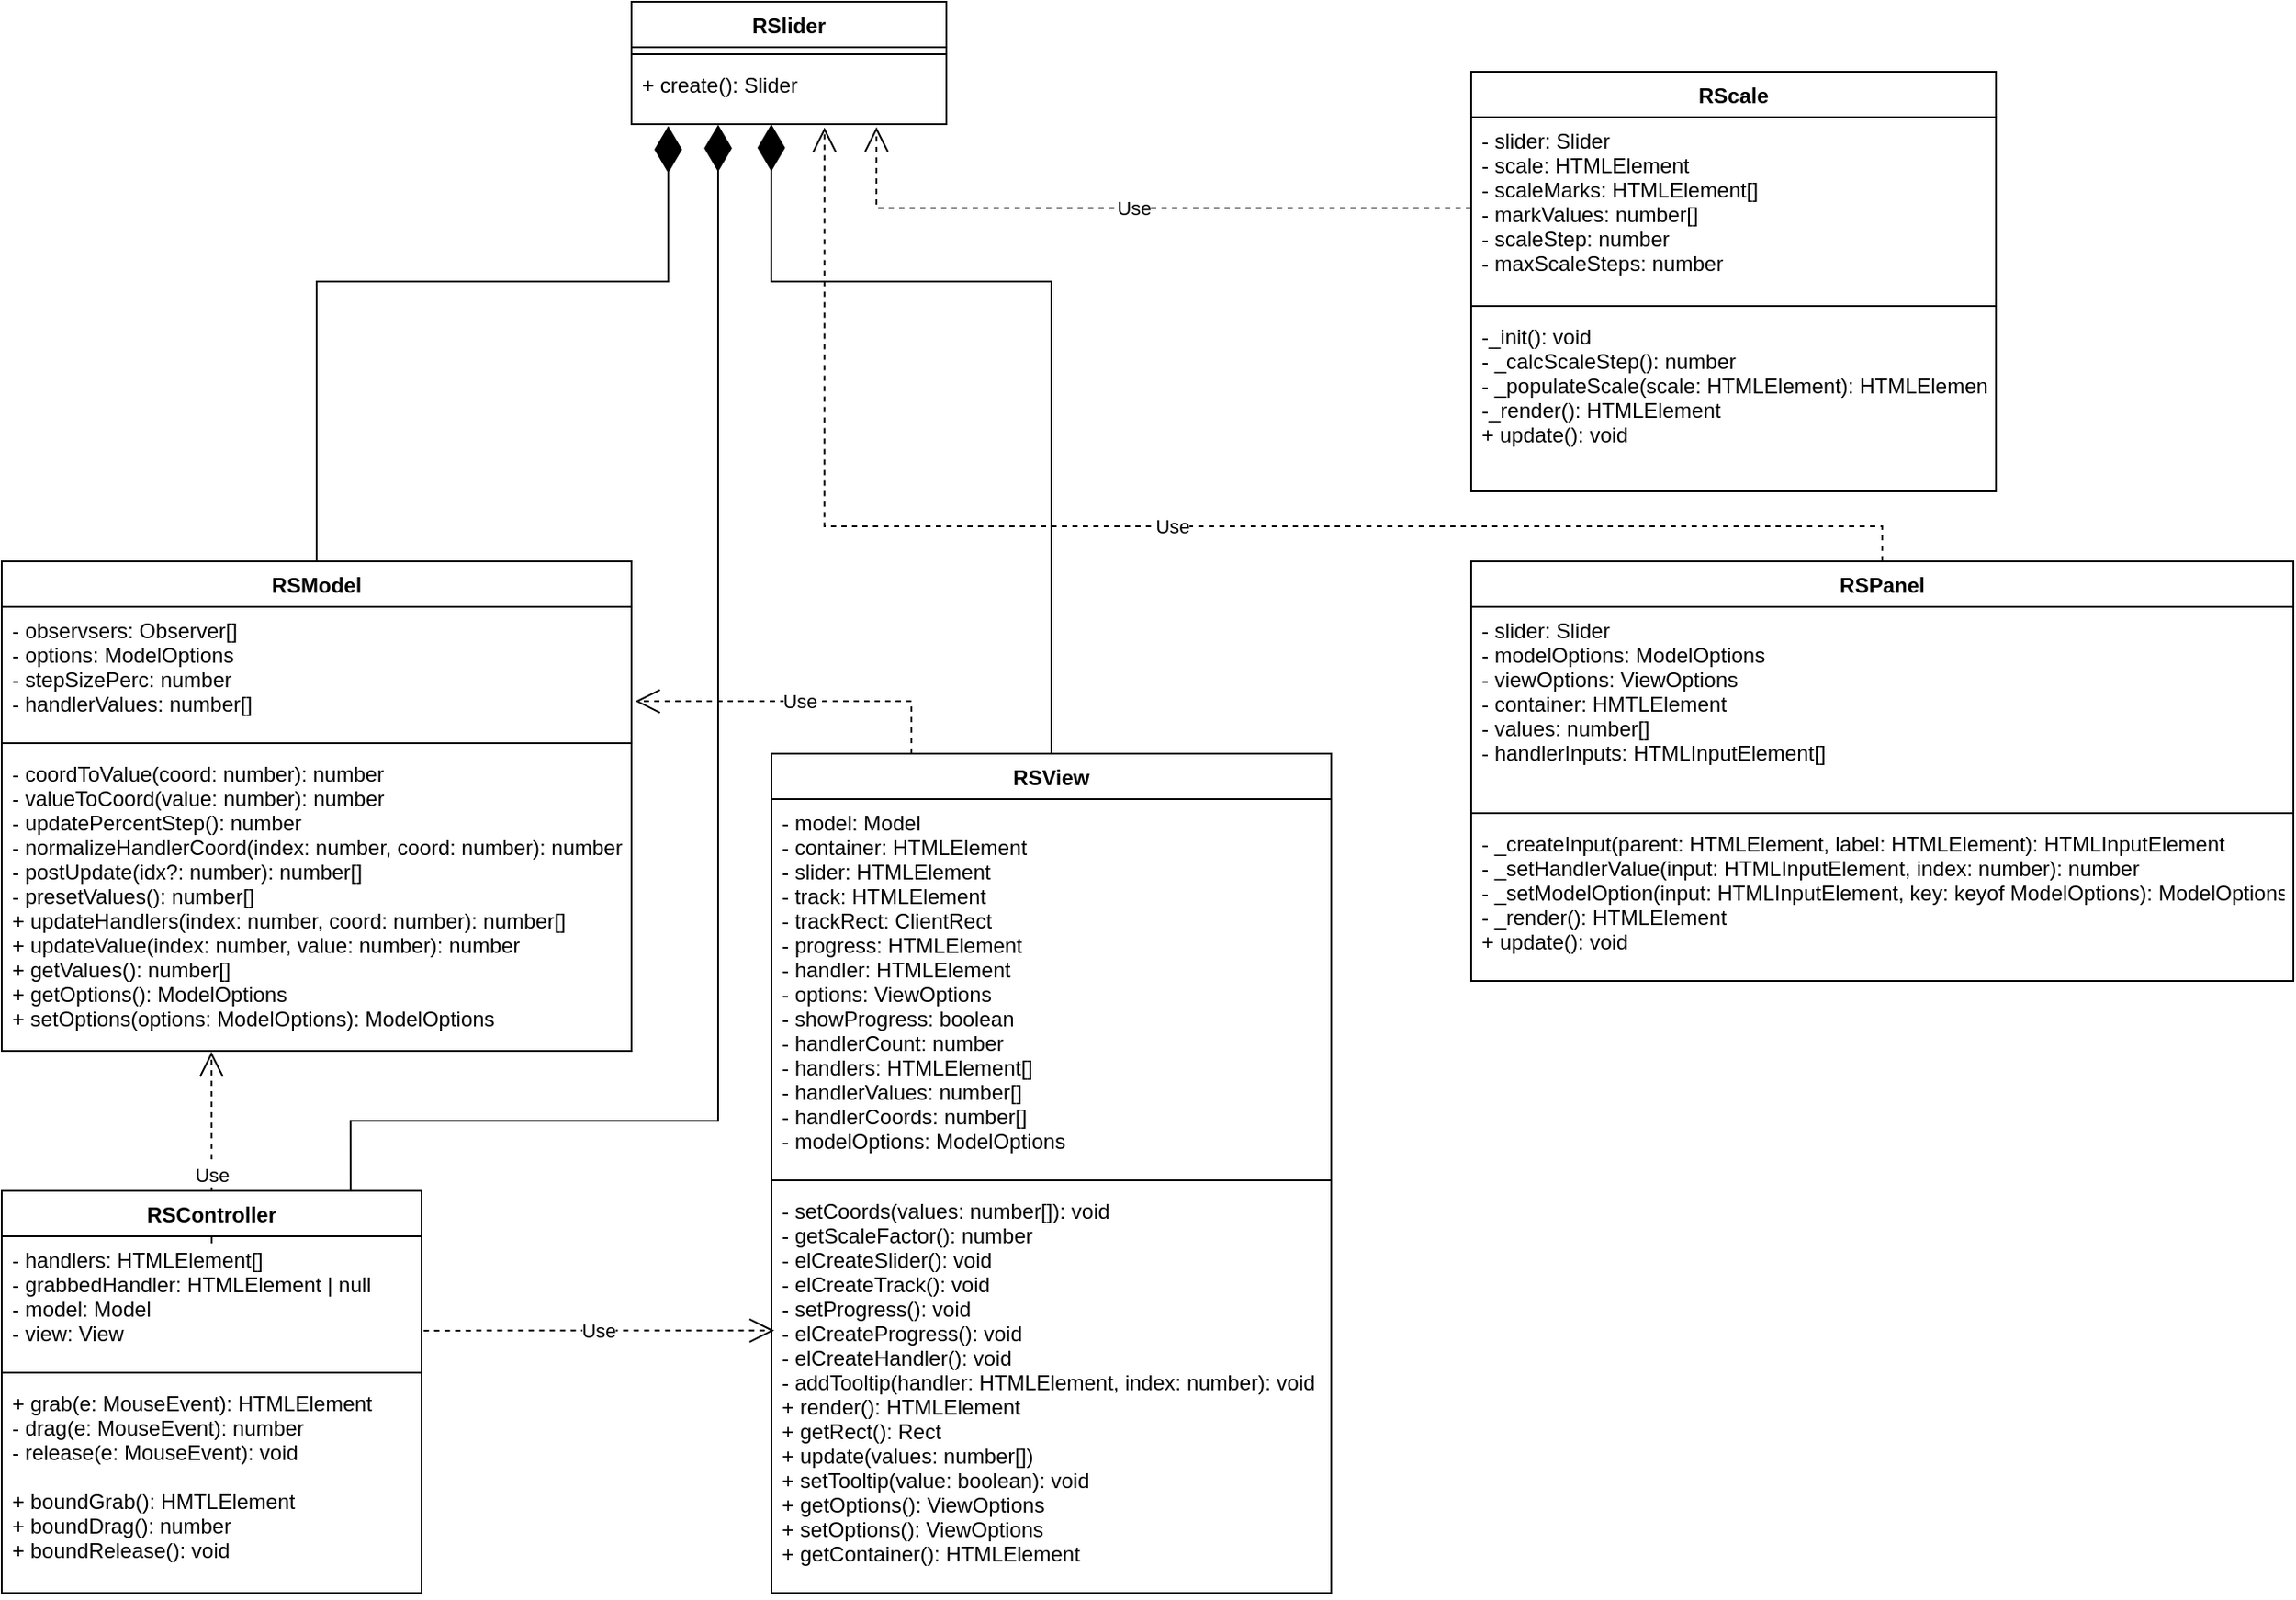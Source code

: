 <mxfile version="14.0.1" type="github"><diagram name="Page-1" id="e7e014a7-5840-1c2e-5031-d8a46d1fe8dd"><mxGraphModel dx="3224" dy="2119" grid="1" gridSize="10" guides="1" tooltips="1" connect="1" arrows="1" fold="1" page="1" pageScale="1" pageWidth="1654" pageHeight="1169" background="#ffffff" math="0" shadow="0"><root><mxCell id="0"/><mxCell id="1" parent="0"/><mxCell id="_oAndvX0T6e25N6GrR1r-17" value="Use" style="endArrow=open;endSize=12;dashed=1;html=1;exitX=0.5;exitY=0;exitDx=0;exitDy=0;rounded=0;edgeStyle=orthogonalEdgeStyle;entryX=0.333;entryY=1.003;entryDx=0;entryDy=0;entryPerimeter=0;" parent="1" source="sZPQhWySmtLSO1WHRSm4-10" edge="1" target="8zIwxHtVrvRvd8Fbyidc-56"><mxGeometry width="160" relative="1" as="geometry"><mxPoint x="-1490" y="380" as="sourcePoint"/><mxPoint x="-1480" y="-460" as="targetPoint"/><Array as="points"><mxPoint x="-1480" y="-410"/></Array></mxGeometry></mxCell><mxCell id="_oAndvX0T6e25N6GrR1r-18" value="Use" style="endArrow=open;endSize=12;dashed=1;html=1;edgeStyle=orthogonalEdgeStyle;rounded=0;exitX=1.005;exitY=0.729;exitDx=0;exitDy=0;exitPerimeter=0;entryX=0.005;entryY=0.353;entryDx=0;entryDy=0;entryPerimeter=0;" parent="1" source="sZPQhWySmtLSO1WHRSm4-11" target="sZPQhWySmtLSO1WHRSm4-9" edge="1"><mxGeometry width="160" relative="1" as="geometry"><mxPoint x="-1310" y="-180" as="sourcePoint"/><mxPoint x="-1270" y="329.998" as="targetPoint"/><Array as="points"/></mxGeometry></mxCell><mxCell id="_oAndvX0T6e25N6GrR1r-19" value="Use" style="endArrow=open;endSize=12;dashed=1;html=1;exitX=0.25;exitY=0;exitDx=0;exitDy=0;edgeStyle=orthogonalEdgeStyle;rounded=0;entryX=1.006;entryY=0.73;entryDx=0;entryDy=0;entryPerimeter=0;" parent="1" source="sZPQhWySmtLSO1WHRSm4-6" target="8zIwxHtVrvRvd8Fbyidc-54" edge="1"><mxGeometry width="160" relative="1" as="geometry"><mxPoint x="-790" y="370.23" as="sourcePoint"/><mxPoint x="-1235" y="-696" as="targetPoint"/></mxGeometry></mxCell><mxCell id="QMW7Z5n7f-PWt7L25ZWz-39" value="" style="endArrow=diamondThin;endFill=1;endSize=24;html=1;exitX=0.831;exitY=0.004;exitDx=0;exitDy=0;exitPerimeter=0;rounded=0;edgeStyle=orthogonalEdgeStyle;entryX=0.275;entryY=1.009;entryDx=0;entryDy=0;entryPerimeter=0;" parent="1" source="sZPQhWySmtLSO1WHRSm4-10" target="QMW7Z5n7f-PWt7L25ZWz-3" edge="1"><mxGeometry width="160" relative="1" as="geometry"><mxPoint x="-1280" y="-560" as="sourcePoint"/><mxPoint x="-1191" y="-1007" as="targetPoint"/><Array as="points"><mxPoint x="-1401" y="-480"/><mxPoint x="-1190" y="-480"/></Array></mxGeometry></mxCell><mxCell id="QMW7Z5n7f-PWt7L25ZWz-40" value="" style="endArrow=diamondThin;endFill=1;endSize=24;html=1;exitX=0.5;exitY=0;exitDx=0;exitDy=0;edgeStyle=orthogonalEdgeStyle;rounded=0;entryX=0.444;entryY=1;entryDx=0;entryDy=0;entryPerimeter=0;" parent="1" source="sZPQhWySmtLSO1WHRSm4-6" target="QMW7Z5n7f-PWt7L25ZWz-3" edge="1"><mxGeometry width="160" relative="1" as="geometry"><mxPoint x="-1200" y="-880" as="sourcePoint"/><mxPoint x="-1160" y="-1010" as="targetPoint"/><Array as="points"><mxPoint x="-1000" y="-960"/><mxPoint x="-1160" y="-960"/></Array></mxGeometry></mxCell><mxCell id="QMW7Z5n7f-PWt7L25ZWz-1" value="RSlider" style="swimlane;fontStyle=1;align=center;verticalAlign=top;childLayout=stackLayout;horizontal=1;startSize=26;horizontalStack=0;resizeParent=1;resizeParentMax=0;resizeLast=0;collapsible=1;marginBottom=0;swimlaneLine=1;glass=0;shadow=0;sketch=0;rounded=0;" parent="1" vertex="1"><mxGeometry x="-1240" y="-1120" width="180" height="70" as="geometry"><mxRectangle x="40" y="40" width="80" height="26" as="alternateBounds"/></mxGeometry></mxCell><mxCell id="QMW7Z5n7f-PWt7L25ZWz-2" value="" style="line;strokeWidth=1;fillColor=none;align=left;verticalAlign=middle;spacingTop=-1;spacingLeft=3;spacingRight=3;rotatable=0;labelPosition=right;points=[];portConstraint=eastwest;" parent="QMW7Z5n7f-PWt7L25ZWz-1" vertex="1"><mxGeometry y="26" width="180" height="8" as="geometry"/></mxCell><mxCell id="QMW7Z5n7f-PWt7L25ZWz-3" value="+ create(): Slider" style="text;strokeColor=none;fillColor=none;align=left;verticalAlign=top;spacingLeft=4;spacingRight=4;overflow=hidden;rotatable=0;points=[[0,0.5],[1,0.5]];portConstraint=eastwest;" parent="QMW7Z5n7f-PWt7L25ZWz-1" vertex="1"><mxGeometry y="34" width="180" height="36" as="geometry"/></mxCell><mxCell id="8zIwxHtVrvRvd8Fbyidc-53" value="RSModel" style="swimlane;fontStyle=1;align=center;verticalAlign=top;childLayout=stackLayout;horizontal=1;startSize=26;horizontalStack=0;resizeParent=1;resizeParentMax=0;resizeLast=0;collapsible=1;marginBottom=0;swimlaneLine=1;glass=0;shadow=0;sketch=0;rounded=0;" parent="1" vertex="1"><mxGeometry x="-1600" y="-800" width="360" height="280" as="geometry"><mxRectangle x="40" y="40" width="80" height="26" as="alternateBounds"/></mxGeometry></mxCell><mxCell id="8zIwxHtVrvRvd8Fbyidc-54" value="- observsers: Observer[]&#xA;- options: ModelOptions&#xA;- stepSizePerc: number&#xA;- handlerValues: number[]" style="text;strokeColor=none;fillColor=none;align=left;verticalAlign=top;spacingLeft=4;spacingRight=4;overflow=hidden;rotatable=0;points=[[0,0.5],[1,0.5]];portConstraint=eastwest;" parent="8zIwxHtVrvRvd8Fbyidc-53" vertex="1"><mxGeometry y="26" width="360" height="74" as="geometry"/></mxCell><mxCell id="8zIwxHtVrvRvd8Fbyidc-55" value="" style="line;strokeWidth=1;fillColor=none;align=left;verticalAlign=middle;spacingTop=-1;spacingLeft=3;spacingRight=3;rotatable=0;labelPosition=right;points=[];portConstraint=eastwest;" parent="8zIwxHtVrvRvd8Fbyidc-53" vertex="1"><mxGeometry y="100" width="360" height="8" as="geometry"/></mxCell><mxCell id="8zIwxHtVrvRvd8Fbyidc-56" value="- coordToValue(coord: number): number&#xA;- valueToCoord(value: number): number&#xA;- updatePercentStep(): number&#xA;- normalizeHandlerCoord(index: number, coord: number): number&#xA;- postUpdate(idx?: number): number[]&#xA;- presetValues(): number[]&#xA;+ updateHandlers(index: number, coord: number): number[]&#xA;+ updateValue(index: number, value: number): number&#xA;+ getValues(): number[]&#xA;+ getOptions(): ModelOptions&#xA;+ setOptions(options: ModelOptions): ModelOptions&#xA;&#xA;" style="text;strokeColor=none;fillColor=none;align=left;verticalAlign=top;spacingLeft=4;spacingRight=4;overflow=hidden;rotatable=0;points=[[0,0.5],[1,0.5]];portConstraint=eastwest;" parent="8zIwxHtVrvRvd8Fbyidc-53" vertex="1"><mxGeometry y="108" width="360" height="172" as="geometry"/></mxCell><mxCell id="sZPQhWySmtLSO1WHRSm4-6" value="RSView" style="swimlane;fontStyle=1;align=center;verticalAlign=top;childLayout=stackLayout;horizontal=1;startSize=26;horizontalStack=0;resizeParent=1;resizeParentMax=0;resizeLast=0;collapsible=1;marginBottom=0;swimlaneLine=1;glass=0;shadow=0;sketch=0;rounded=0;" parent="1" vertex="1"><mxGeometry x="-1160" y="-690" width="320" height="480" as="geometry"><mxRectangle x="40" y="40" width="80" height="26" as="alternateBounds"/></mxGeometry></mxCell><mxCell id="sZPQhWySmtLSO1WHRSm4-7" value="- model: Model&#xA;- container: HTMLElement&#xA;- slider: HTMLElement&#xA;- track: HTMLElement&#xA;- trackRect: ClientRect&#xA;- progress: HTMLElement&#xA;- handler: HTMLElement&#xA;- options: ViewOptions&#xA;- showProgress: boolean&#xA;- handlerCount: number&#xA;- handlers: HTMLElement[]&#xA;- handlerValues: number[]&#xA;- handlerCoords: number[]&#xA;- modelOptions: ModelOptions&#xA;&#xA;" style="text;strokeColor=none;fillColor=none;align=left;verticalAlign=top;spacingLeft=4;spacingRight=4;overflow=hidden;rotatable=0;points=[[0,0.5],[1,0.5]];portConstraint=eastwest;" parent="sZPQhWySmtLSO1WHRSm4-6" vertex="1"><mxGeometry y="26" width="320" height="214" as="geometry"/></mxCell><mxCell id="sZPQhWySmtLSO1WHRSm4-8" value="" style="line;strokeWidth=1;fillColor=none;align=left;verticalAlign=middle;spacingTop=-1;spacingLeft=3;spacingRight=3;rotatable=0;labelPosition=right;points=[];portConstraint=eastwest;" parent="sZPQhWySmtLSO1WHRSm4-6" vertex="1"><mxGeometry y="240" width="320" height="8" as="geometry"/></mxCell><mxCell id="sZPQhWySmtLSO1WHRSm4-9" value="- setCoords(values: number[]): void&#xA;- getScaleFactor(): number&#xA;- elCreateSlider(): void&#xA;- elCreateTrack(): void&#xA;- setProgress(): void&#xA;- elCreateProgress(): void&#xA;- elCreateHandler(): void&#xA;- addTooltip(handler: HTMLElement, index: number): void&#xA;+ render(): HTMLElement&#xA;+ getRect(): Rect&#xA;+ update(values: number[])&#xA;+ setTooltip(value: boolean): void&#xA;+ getOptions(): ViewOptions&#xA;+ setOptions(): ViewOptions&#xA;+ getContainer(): HTMLElement&#xA;&#xA;" style="text;strokeColor=none;fillColor=none;align=left;verticalAlign=top;spacingLeft=4;spacingRight=4;overflow=hidden;rotatable=0;points=[[0,0.5],[1,0.5]];portConstraint=eastwest;" parent="sZPQhWySmtLSO1WHRSm4-6" vertex="1"><mxGeometry y="248" width="320" height="232" as="geometry"/></mxCell><mxCell id="sZPQhWySmtLSO1WHRSm4-10" value="RSController" style="swimlane;fontStyle=1;align=center;verticalAlign=top;childLayout=stackLayout;horizontal=1;startSize=26;horizontalStack=0;resizeParent=1;resizeParentMax=0;resizeLast=0;collapsible=1;marginBottom=0;swimlaneLine=1;glass=0;shadow=0;sketch=0;rounded=0;" parent="1" vertex="1"><mxGeometry x="-1600" y="-440" width="240" height="230" as="geometry"><mxRectangle x="40" y="40" width="80" height="26" as="alternateBounds"/></mxGeometry></mxCell><mxCell id="sZPQhWySmtLSO1WHRSm4-11" value="- handlers: HTMLElement[]&#xA;- grabbedHandler: HTMLElement | null&#xA;- model: Model&#xA;- view: View&#xA;" style="text;strokeColor=none;fillColor=none;align=left;verticalAlign=top;spacingLeft=4;spacingRight=4;overflow=hidden;rotatable=0;points=[[0,0.5],[1,0.5]];portConstraint=eastwest;" parent="sZPQhWySmtLSO1WHRSm4-10" vertex="1"><mxGeometry y="26" width="240" height="74" as="geometry"/></mxCell><mxCell id="sZPQhWySmtLSO1WHRSm4-12" value="" style="line;strokeWidth=1;fillColor=none;align=left;verticalAlign=middle;spacingTop=-1;spacingLeft=3;spacingRight=3;rotatable=0;labelPosition=right;points=[];portConstraint=eastwest;" parent="sZPQhWySmtLSO1WHRSm4-10" vertex="1"><mxGeometry y="100" width="240" height="8" as="geometry"/></mxCell><mxCell id="sZPQhWySmtLSO1WHRSm4-13" value="+ grab(e: MouseEvent): HTMLElement&#xA;- drag(e: MouseEvent): number&#xA;- release(e: MouseEvent): void&#xA;&#xA;+ boundGrab(): HMTLElement&#xA;+ boundDrag(): number&#xA;+ boundRelease(): void&#xA;&#xA;" style="text;strokeColor=none;fillColor=none;align=left;verticalAlign=top;spacingLeft=4;spacingRight=4;overflow=hidden;rotatable=0;points=[[0,0.5],[1,0.5]];portConstraint=eastwest;" parent="sZPQhWySmtLSO1WHRSm4-10" vertex="1"><mxGeometry y="108" width="240" height="122" as="geometry"/></mxCell><mxCell id="sZPQhWySmtLSO1WHRSm4-14" value="RSPanel" style="swimlane;fontStyle=1;align=center;verticalAlign=top;childLayout=stackLayout;horizontal=1;startSize=26;horizontalStack=0;resizeParent=1;resizeParentMax=0;resizeLast=0;collapsible=1;marginBottom=0;swimlaneLine=1;glass=0;shadow=0;sketch=0;rounded=0;" parent="1" vertex="1"><mxGeometry x="-760" y="-800" width="470" height="240" as="geometry"><mxRectangle x="40" y="40" width="80" height="26" as="alternateBounds"/></mxGeometry></mxCell><mxCell id="sZPQhWySmtLSO1WHRSm4-15" value="- slider: Slider&#xA;- modelOptions: ModelOptions&#xA;- viewOptions: ViewOptions&#xA;- container: HMTLElement&#xA;- values: number[]&#xA;- handlerInputs: HTMLInputElement[]&#xA;" style="text;strokeColor=none;fillColor=none;align=left;verticalAlign=top;spacingLeft=4;spacingRight=4;overflow=hidden;rotatable=0;points=[[0,0.5],[1,0.5]];portConstraint=eastwest;" parent="sZPQhWySmtLSO1WHRSm4-14" vertex="1"><mxGeometry y="26" width="470" height="114" as="geometry"/></mxCell><mxCell id="sZPQhWySmtLSO1WHRSm4-16" value="" style="line;strokeWidth=1;fillColor=none;align=left;verticalAlign=middle;spacingTop=-1;spacingLeft=3;spacingRight=3;rotatable=0;labelPosition=right;points=[];portConstraint=eastwest;" parent="sZPQhWySmtLSO1WHRSm4-14" vertex="1"><mxGeometry y="140" width="470" height="8" as="geometry"/></mxCell><mxCell id="sZPQhWySmtLSO1WHRSm4-17" value="- _createInput(parent: HTMLElement, label: HTMLElement): HTMLInputElement&#xA;- _setHandlerValue(input: HTMLInputElement, index: number): number&#xA;- _setModelOption(input: HTMLInputElement, key: keyof ModelOptions): ModelOptions&#xA;- _render(): HTMLElement&#xA;+ update(): void&#xA;&#xA;" style="text;strokeColor=none;fillColor=none;align=left;verticalAlign=top;spacingLeft=4;spacingRight=4;overflow=hidden;rotatable=0;points=[[0,0.5],[1,0.5]];portConstraint=eastwest;" parent="sZPQhWySmtLSO1WHRSm4-14" vertex="1"><mxGeometry y="148" width="470" height="92" as="geometry"/></mxCell><mxCell id="sZPQhWySmtLSO1WHRSm4-18" value="RScale" style="swimlane;fontStyle=1;align=center;verticalAlign=top;childLayout=stackLayout;horizontal=1;startSize=26;horizontalStack=0;resizeParent=1;resizeParentMax=0;resizeLast=0;collapsible=1;marginBottom=0;swimlaneLine=1;glass=0;shadow=0;sketch=0;rounded=0;" parent="1" vertex="1"><mxGeometry x="-760" y="-1080" width="300" height="240" as="geometry"><mxRectangle x="40" y="40" width="80" height="26" as="alternateBounds"/></mxGeometry></mxCell><mxCell id="sZPQhWySmtLSO1WHRSm4-19" value="- slider: Slider&#xA;- scale: HTMLElement&#xA;- scaleMarks: HTMLElement[]&#xA;- markValues: number[]&#xA;- scaleStep: number&#xA;- maxScaleSteps: number&#xA;" style="text;strokeColor=none;fillColor=none;align=left;verticalAlign=top;spacingLeft=4;spacingRight=4;overflow=hidden;rotatable=0;points=[[0,0.5],[1,0.5]];portConstraint=eastwest;" parent="sZPQhWySmtLSO1WHRSm4-18" vertex="1"><mxGeometry y="26" width="300" height="104" as="geometry"/></mxCell><mxCell id="sZPQhWySmtLSO1WHRSm4-20" value="" style="line;strokeWidth=1;fillColor=none;align=left;verticalAlign=middle;spacingTop=-1;spacingLeft=3;spacingRight=3;rotatable=0;labelPosition=right;points=[];portConstraint=eastwest;" parent="sZPQhWySmtLSO1WHRSm4-18" vertex="1"><mxGeometry y="130" width="300" height="8" as="geometry"/></mxCell><mxCell id="sZPQhWySmtLSO1WHRSm4-21" value="-_init(): void&#xA;- _calcScaleStep(): number&#xA;- _populateScale(scale: HTMLElement): HTMLElement&#xA;-_render(): HTMLElement&#xA;+ update(): void&#xA;" style="text;strokeColor=none;fillColor=none;align=left;verticalAlign=top;spacingLeft=4;spacingRight=4;overflow=hidden;rotatable=0;points=[[0,0.5],[1,0.5]];portConstraint=eastwest;" parent="sZPQhWySmtLSO1WHRSm4-18" vertex="1"><mxGeometry y="138" width="300" height="102" as="geometry"/></mxCell><mxCell id="9Id3M6_qZUqprEZxOFQ3-4" value="" style="endArrow=diamondThin;endFill=1;endSize=24;html=1;rounded=0;edgeStyle=orthogonalEdgeStyle;entryX=0.115;entryY=1.029;entryDx=0;entryDy=0;entryPerimeter=0;exitX=0.5;exitY=0;exitDx=0;exitDy=0;" edge="1" parent="1" source="8zIwxHtVrvRvd8Fbyidc-53" target="QMW7Z5n7f-PWt7L25ZWz-3"><mxGeometry width="160" relative="1" as="geometry"><mxPoint x="-1420" y="-810" as="sourcePoint"/><mxPoint x="-1209.93" y="-1049.996" as="targetPoint"/><Array as="points"><mxPoint x="-1420" y="-960"/><mxPoint x="-1219" y="-960"/><mxPoint x="-1219" y="-1049"/></Array></mxGeometry></mxCell><mxCell id="9Id3M6_qZUqprEZxOFQ3-7" value="Use" style="endArrow=open;endSize=12;dashed=1;html=1;exitX=0.5;exitY=0;exitDx=0;exitDy=0;entryX=0.613;entryY=1.052;entryDx=0;entryDy=0;entryPerimeter=0;edgeStyle=orthogonalEdgeStyle;rounded=0;" edge="1" parent="1" source="sZPQhWySmtLSO1WHRSm4-14" target="QMW7Z5n7f-PWt7L25ZWz-3"><mxGeometry width="160" relative="1" as="geometry"><mxPoint x="-750" y="-910" as="sourcePoint"/><mxPoint x="-590" y="-910" as="targetPoint"/><Array as="points"><mxPoint x="-525" y="-820"/><mxPoint x="-1130" y="-820"/></Array></mxGeometry></mxCell><mxCell id="9Id3M6_qZUqprEZxOFQ3-8" value="Use" style="endArrow=open;endSize=12;dashed=1;html=1;exitX=0;exitY=0.5;exitDx=0;exitDy=0;entryX=0.778;entryY=1.045;entryDx=0;entryDy=0;entryPerimeter=0;rounded=0;edgeStyle=orthogonalEdgeStyle;" edge="1" parent="1" source="sZPQhWySmtLSO1WHRSm4-19" target="QMW7Z5n7f-PWt7L25ZWz-3"><mxGeometry width="160" relative="1" as="geometry"><mxPoint x="-740" y="-900" as="sourcePoint"/><mxPoint x="-580" y="-900" as="targetPoint"/><Array as="points"><mxPoint x="-1100" y="-1002"/></Array></mxGeometry></mxCell></root></mxGraphModel></diagram></mxfile>